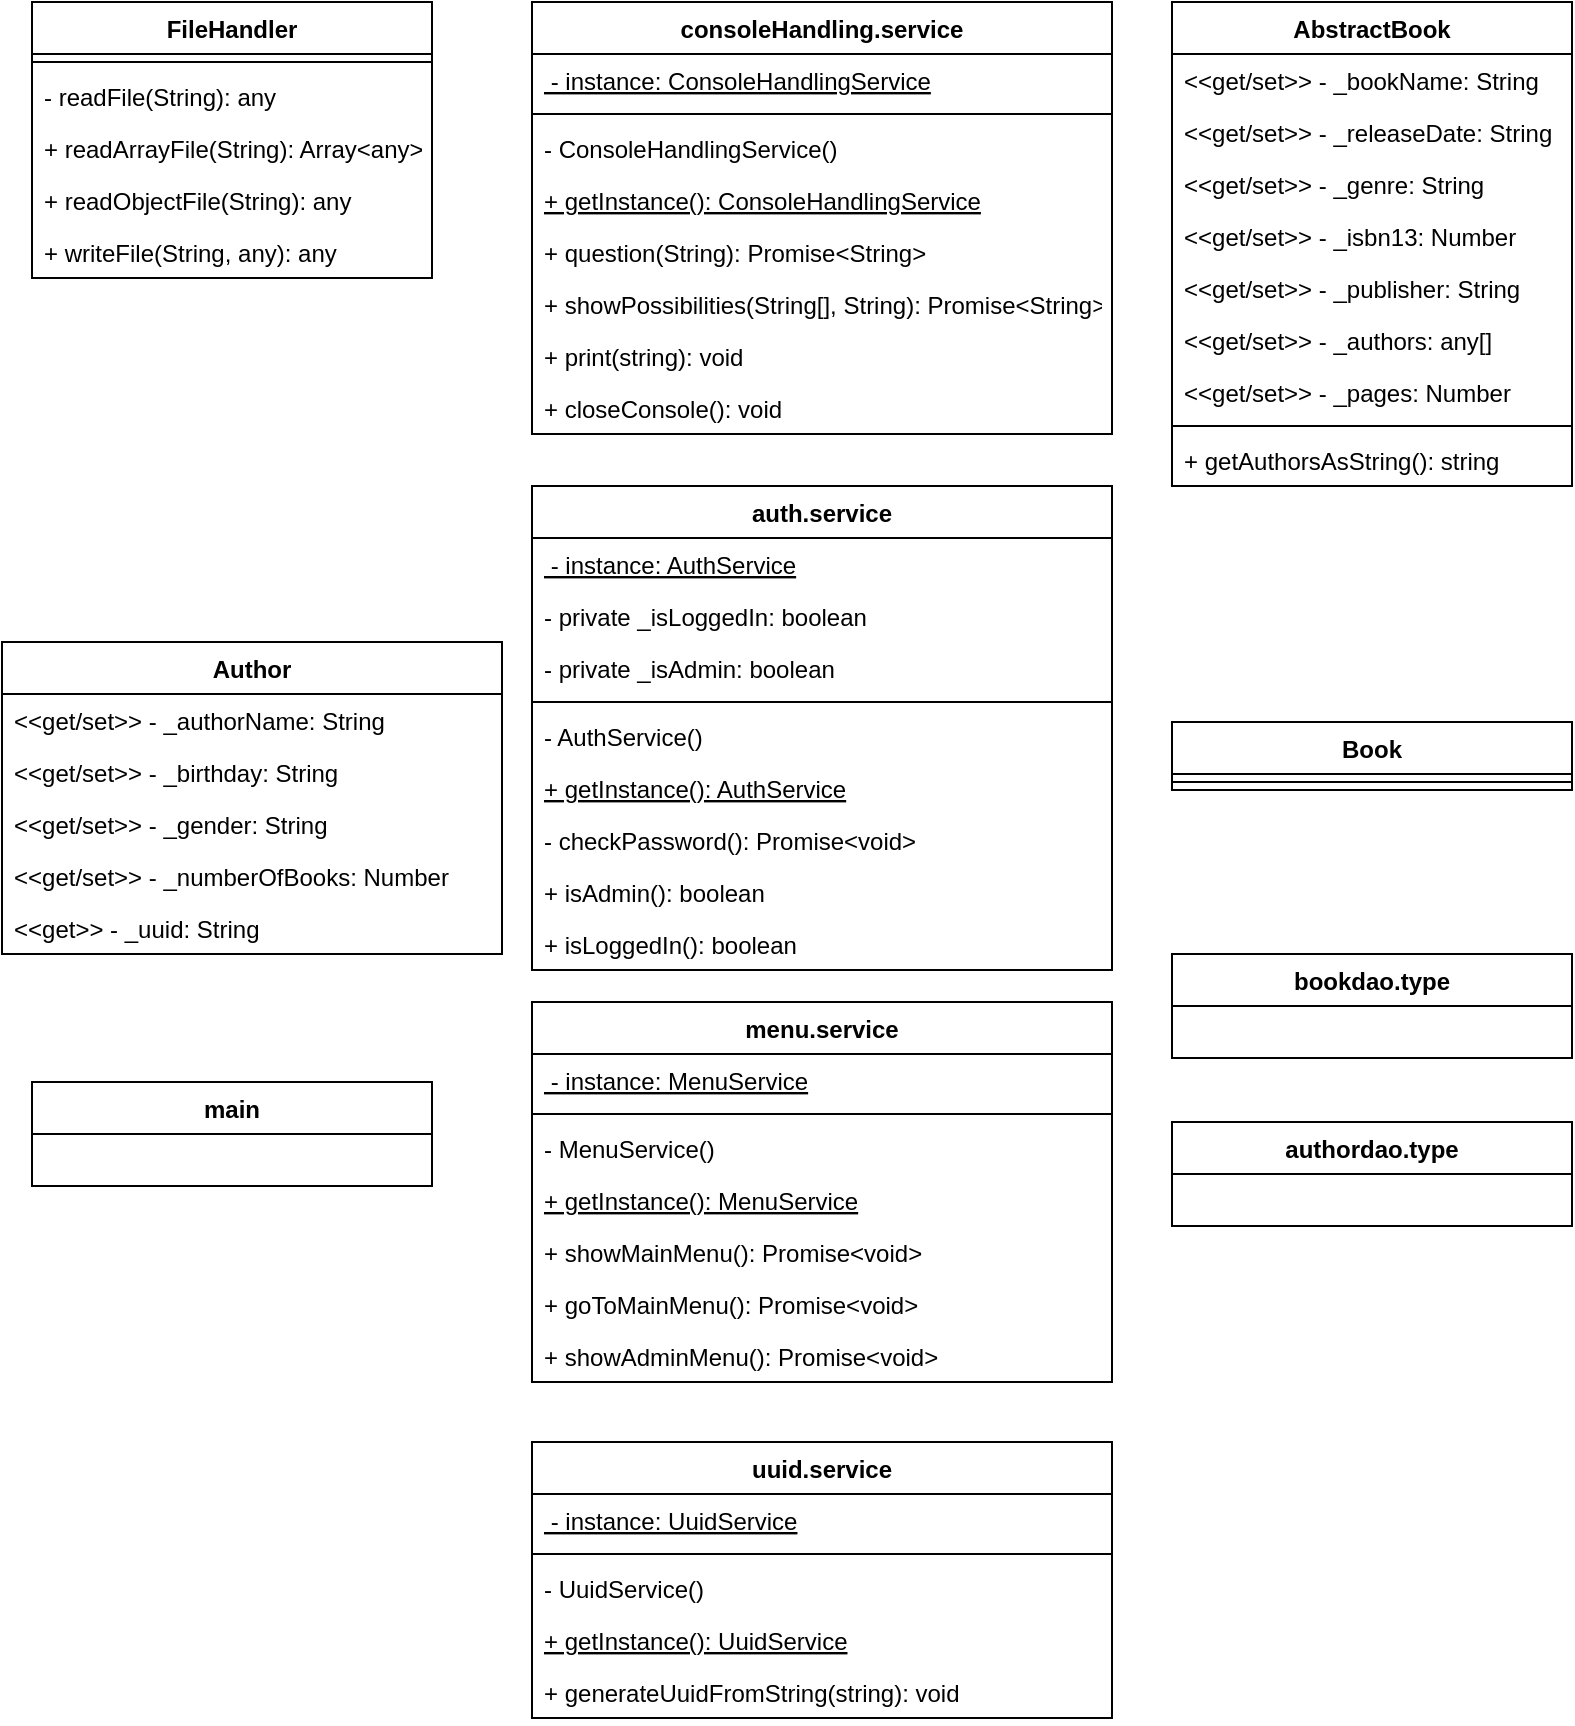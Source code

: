 <mxfile version="14.3.0" type="device"><diagram id="D_d6dEZdiuD_T-xBaDnf" name="Page-1"><mxGraphModel dx="905" dy="5684" grid="1" gridSize="10" guides="1" tooltips="1" connect="1" arrows="1" fold="1" page="1" pageScale="1" pageWidth="3300" pageHeight="4681" math="0" shadow="0"><root><mxCell id="0"/><mxCell id="1" parent="0"/><mxCell id="TzKdDSwcefiq44mJX8DL-1" value="Author" style="swimlane;fontStyle=1;align=center;verticalAlign=top;childLayout=stackLayout;horizontal=1;startSize=26;horizontalStack=0;resizeParent=1;resizeParentMax=0;resizeLast=0;collapsible=1;marginBottom=0;" parent="1" vertex="1"><mxGeometry x="25" y="240" width="250" height="156" as="geometry"><mxRectangle x="330" y="310" width="70" height="26" as="alternateBounds"/></mxGeometry></mxCell><mxCell id="TzKdDSwcefiq44mJX8DL-5" value="&lt;&lt;get/set&gt;&gt; - _authorName: String" style="text;strokeColor=none;fillColor=none;align=left;verticalAlign=top;spacingLeft=4;spacingRight=4;overflow=hidden;rotatable=0;points=[[0,0.5],[1,0.5]];portConstraint=eastwest;" parent="TzKdDSwcefiq44mJX8DL-1" vertex="1"><mxGeometry y="26" width="250" height="26" as="geometry"/></mxCell><mxCell id="TzKdDSwcefiq44mJX8DL-9" value="&lt;&lt;get/set&gt;&gt; - _birthday: String" style="text;strokeColor=none;fillColor=none;align=left;verticalAlign=top;spacingLeft=4;spacingRight=4;overflow=hidden;rotatable=0;points=[[0,0.5],[1,0.5]];portConstraint=eastwest;" parent="TzKdDSwcefiq44mJX8DL-1" vertex="1"><mxGeometry y="52" width="250" height="26" as="geometry"/></mxCell><mxCell id="TzKdDSwcefiq44mJX8DL-11" value="&lt;&lt;get/set&gt;&gt; - _gender: String" style="text;strokeColor=none;fillColor=none;align=left;verticalAlign=top;spacingLeft=4;spacingRight=4;overflow=hidden;rotatable=0;points=[[0,0.5],[1,0.5]];portConstraint=eastwest;" parent="TzKdDSwcefiq44mJX8DL-1" vertex="1"><mxGeometry y="78" width="250" height="26" as="geometry"/></mxCell><mxCell id="TzKdDSwcefiq44mJX8DL-10" value="&lt;&lt;get/set&gt;&gt; - _numberOfBooks: Number" style="text;strokeColor=none;fillColor=none;align=left;verticalAlign=top;spacingLeft=4;spacingRight=4;overflow=hidden;rotatable=0;points=[[0,0.5],[1,0.5]];portConstraint=eastwest;" parent="TzKdDSwcefiq44mJX8DL-1" vertex="1"><mxGeometry y="104" width="250" height="26" as="geometry"/></mxCell><mxCell id="SjOfG-8RJfrETuMp3IB1-6" value="&lt;&lt;get&gt;&gt; - _uuid: String" style="text;strokeColor=none;fillColor=none;align=left;verticalAlign=top;spacingLeft=4;spacingRight=4;overflow=hidden;rotatable=0;points=[[0,0.5],[1,0.5]];portConstraint=eastwest;" vertex="1" parent="TzKdDSwcefiq44mJX8DL-1"><mxGeometry y="130" width="250" height="26" as="geometry"/></mxCell><mxCell id="SjOfG-8RJfrETuMp3IB1-7" value="AbstractBook" style="swimlane;fontStyle=1;align=center;verticalAlign=top;childLayout=stackLayout;horizontal=1;startSize=26;horizontalStack=0;resizeParent=1;resizeParentMax=0;resizeLast=0;collapsible=1;marginBottom=0;" vertex="1" parent="1"><mxGeometry x="610" y="-80" width="200" height="242" as="geometry"/></mxCell><mxCell id="TzKdDSwcefiq44mJX8DL-24" value="&lt;&lt;get/set&gt;&gt; - _bookName: String" style="text;strokeColor=none;fillColor=none;align=left;verticalAlign=top;spacingLeft=4;spacingRight=4;overflow=hidden;rotatable=0;points=[[0,0.5],[1,0.5]];portConstraint=eastwest;" parent="SjOfG-8RJfrETuMp3IB1-7" vertex="1"><mxGeometry y="26" width="200" height="26" as="geometry"/></mxCell><mxCell id="TzKdDSwcefiq44mJX8DL-25" value="&lt;&lt;get/set&gt;&gt; - _releaseDate: String" style="text;strokeColor=none;fillColor=none;align=left;verticalAlign=top;spacingLeft=4;spacingRight=4;overflow=hidden;rotatable=0;points=[[0,0.5],[1,0.5]];portConstraint=eastwest;" parent="SjOfG-8RJfrETuMp3IB1-7" vertex="1"><mxGeometry y="52" width="200" height="26" as="geometry"/></mxCell><mxCell id="TzKdDSwcefiq44mJX8DL-61" value="&lt;&lt;get/set&gt;&gt; - _genre: String" style="text;strokeColor=none;fillColor=none;align=left;verticalAlign=top;spacingLeft=4;spacingRight=4;overflow=hidden;rotatable=0;points=[[0,0.5],[1,0.5]];portConstraint=eastwest;" parent="SjOfG-8RJfrETuMp3IB1-7" vertex="1"><mxGeometry y="78" width="200" height="26" as="geometry"/></mxCell><mxCell id="TzKdDSwcefiq44mJX8DL-60" value="&lt;&lt;get/set&gt;&gt; - _isbn13: Number" style="text;strokeColor=none;fillColor=none;align=left;verticalAlign=top;spacingLeft=4;spacingRight=4;overflow=hidden;rotatable=0;points=[[0,0.5],[1,0.5]];portConstraint=eastwest;" parent="SjOfG-8RJfrETuMp3IB1-7" vertex="1"><mxGeometry y="104" width="200" height="26" as="geometry"/></mxCell><mxCell id="TzKdDSwcefiq44mJX8DL-27" value="&lt;&lt;get/set&gt;&gt; - _publisher: String" style="text;strokeColor=none;fillColor=none;align=left;verticalAlign=top;spacingLeft=4;spacingRight=4;overflow=hidden;rotatable=0;points=[[0,0.5],[1,0.5]];portConstraint=eastwest;" parent="SjOfG-8RJfrETuMp3IB1-7" vertex="1"><mxGeometry y="130" width="200" height="26" as="geometry"/></mxCell><mxCell id="TzKdDSwcefiq44mJX8DL-26" value="&lt;&lt;get/set&gt;&gt; - _authors: any[]" style="text;strokeColor=none;fillColor=none;align=left;verticalAlign=top;spacingLeft=4;spacingRight=4;overflow=hidden;rotatable=0;points=[[0,0.5],[1,0.5]];portConstraint=eastwest;" parent="SjOfG-8RJfrETuMp3IB1-7" vertex="1"><mxGeometry y="156" width="200" height="26" as="geometry"/></mxCell><mxCell id="TzKdDSwcefiq44mJX8DL-62" value="&lt;&lt;get/set&gt;&gt; - _pages: Number" style="text;strokeColor=none;fillColor=none;align=left;verticalAlign=top;spacingLeft=4;spacingRight=4;overflow=hidden;rotatable=0;points=[[0,0.5],[1,0.5]];portConstraint=eastwest;" parent="SjOfG-8RJfrETuMp3IB1-7" vertex="1"><mxGeometry y="182" width="200" height="26" as="geometry"/></mxCell><mxCell id="SjOfG-8RJfrETuMp3IB1-9" value="" style="line;strokeWidth=1;fillColor=none;align=left;verticalAlign=middle;spacingTop=-1;spacingLeft=3;spacingRight=3;rotatable=0;labelPosition=right;points=[];portConstraint=eastwest;" vertex="1" parent="SjOfG-8RJfrETuMp3IB1-7"><mxGeometry y="208" width="200" height="8" as="geometry"/></mxCell><mxCell id="SjOfG-8RJfrETuMp3IB1-10" value="+ getAuthorsAsString(): string" style="text;strokeColor=none;fillColor=none;align=left;verticalAlign=top;spacingLeft=4;spacingRight=4;overflow=hidden;rotatable=0;points=[[0,0.5],[1,0.5]];portConstraint=eastwest;" vertex="1" parent="SjOfG-8RJfrETuMp3IB1-7"><mxGeometry y="216" width="200" height="26" as="geometry"/></mxCell><mxCell id="SjOfG-8RJfrETuMp3IB1-11" value="Book" style="swimlane;fontStyle=1;align=center;verticalAlign=top;childLayout=stackLayout;horizontal=1;startSize=26;horizontalStack=0;resizeParent=1;resizeParentMax=0;resizeLast=0;collapsible=1;marginBottom=0;" vertex="1" parent="1"><mxGeometry x="610" y="280" width="200" height="34" as="geometry"/></mxCell><mxCell id="SjOfG-8RJfrETuMp3IB1-19" value="" style="line;strokeWidth=1;fillColor=none;align=left;verticalAlign=middle;spacingTop=-1;spacingLeft=3;spacingRight=3;rotatable=0;labelPosition=right;points=[];portConstraint=eastwest;" vertex="1" parent="SjOfG-8RJfrETuMp3IB1-11"><mxGeometry y="26" width="200" height="8" as="geometry"/></mxCell><mxCell id="SjOfG-8RJfrETuMp3IB1-21" value="FileHandler" style="swimlane;fontStyle=1;align=center;verticalAlign=top;childLayout=stackLayout;horizontal=1;startSize=26;horizontalStack=0;resizeParent=1;resizeParentMax=0;resizeLast=0;collapsible=1;marginBottom=0;" vertex="1" parent="1"><mxGeometry x="40" y="-80" width="200" height="138" as="geometry"/></mxCell><mxCell id="SjOfG-8RJfrETuMp3IB1-29" value="" style="line;strokeWidth=1;fillColor=none;align=left;verticalAlign=middle;spacingTop=-1;spacingLeft=3;spacingRight=3;rotatable=0;labelPosition=right;points=[];portConstraint=eastwest;" vertex="1" parent="SjOfG-8RJfrETuMp3IB1-21"><mxGeometry y="26" width="200" height="8" as="geometry"/></mxCell><mxCell id="SjOfG-8RJfrETuMp3IB1-30" value="- readFile(String): any" style="text;strokeColor=none;fillColor=none;align=left;verticalAlign=top;spacingLeft=4;spacingRight=4;overflow=hidden;rotatable=0;points=[[0,0.5],[1,0.5]];portConstraint=eastwest;" vertex="1" parent="SjOfG-8RJfrETuMp3IB1-21"><mxGeometry y="34" width="200" height="26" as="geometry"/></mxCell><mxCell id="SjOfG-8RJfrETuMp3IB1-31" value="+ readArrayFile(String): Array&lt;any&gt;" style="text;strokeColor=none;fillColor=none;align=left;verticalAlign=top;spacingLeft=4;spacingRight=4;overflow=hidden;rotatable=0;points=[[0,0.5],[1,0.5]];portConstraint=eastwest;" vertex="1" parent="SjOfG-8RJfrETuMp3IB1-21"><mxGeometry y="60" width="200" height="26" as="geometry"/></mxCell><mxCell id="SjOfG-8RJfrETuMp3IB1-40" value="+ readObjectFile(String): any" style="text;strokeColor=none;fillColor=none;align=left;verticalAlign=top;spacingLeft=4;spacingRight=4;overflow=hidden;rotatable=0;points=[[0,0.5],[1,0.5]];portConstraint=eastwest;" vertex="1" parent="SjOfG-8RJfrETuMp3IB1-21"><mxGeometry y="86" width="200" height="26" as="geometry"/></mxCell><mxCell id="SjOfG-8RJfrETuMp3IB1-41" value="+ writeFile(String, any): any" style="text;strokeColor=none;fillColor=none;align=left;verticalAlign=top;spacingLeft=4;spacingRight=4;overflow=hidden;rotatable=0;points=[[0,0.5],[1,0.5]];portConstraint=eastwest;" vertex="1" parent="SjOfG-8RJfrETuMp3IB1-21"><mxGeometry y="112" width="200" height="26" as="geometry"/></mxCell><mxCell id="SjOfG-8RJfrETuMp3IB1-42" value="consoleHandling.service" style="swimlane;fontStyle=1;align=center;verticalAlign=top;childLayout=stackLayout;horizontal=1;startSize=26;horizontalStack=0;resizeParent=1;resizeParentMax=0;resizeLast=0;collapsible=1;marginBottom=0;" vertex="1" parent="1"><mxGeometry x="290" y="-80" width="290" height="216" as="geometry"/></mxCell><mxCell id="SjOfG-8RJfrETuMp3IB1-49" value=" - instance: ConsoleHandlingService" style="text;strokeColor=none;fillColor=none;align=left;verticalAlign=top;spacingLeft=4;spacingRight=4;overflow=hidden;rotatable=0;points=[[0,0.5],[1,0.5]];portConstraint=eastwest;fontStyle=4" vertex="1" parent="SjOfG-8RJfrETuMp3IB1-42"><mxGeometry y="26" width="290" height="26" as="geometry"/></mxCell><mxCell id="SjOfG-8RJfrETuMp3IB1-50" value="" style="line;strokeWidth=1;fillColor=none;align=left;verticalAlign=middle;spacingTop=-1;spacingLeft=3;spacingRight=3;rotatable=0;labelPosition=right;points=[];portConstraint=eastwest;" vertex="1" parent="SjOfG-8RJfrETuMp3IB1-42"><mxGeometry y="52" width="290" height="8" as="geometry"/></mxCell><mxCell id="SjOfG-8RJfrETuMp3IB1-52" value="- ConsoleHandlingService()" style="text;strokeColor=none;fillColor=none;align=left;verticalAlign=top;spacingLeft=4;spacingRight=4;overflow=hidden;rotatable=0;points=[[0,0.5],[1,0.5]];portConstraint=eastwest;" vertex="1" parent="SjOfG-8RJfrETuMp3IB1-42"><mxGeometry y="60" width="290" height="26" as="geometry"/></mxCell><mxCell id="SjOfG-8RJfrETuMp3IB1-51" value="+ getInstance(): ConsoleHandlingService" style="text;strokeColor=none;fillColor=none;align=left;verticalAlign=top;spacingLeft=4;spacingRight=4;overflow=hidden;rotatable=0;points=[[0,0.5],[1,0.5]];portConstraint=eastwest;fontStyle=4" vertex="1" parent="SjOfG-8RJfrETuMp3IB1-42"><mxGeometry y="86" width="290" height="26" as="geometry"/></mxCell><mxCell id="SjOfG-8RJfrETuMp3IB1-53" value="+ question(String): Promise&lt;String&gt;" style="text;strokeColor=none;fillColor=none;align=left;verticalAlign=top;spacingLeft=4;spacingRight=4;overflow=hidden;rotatable=0;points=[[0,0.5],[1,0.5]];portConstraint=eastwest;" vertex="1" parent="SjOfG-8RJfrETuMp3IB1-42"><mxGeometry y="112" width="290" height="26" as="geometry"/></mxCell><mxCell id="SjOfG-8RJfrETuMp3IB1-54" value="+ showPossibilities(String[], String): Promise&lt;String&gt;" style="text;strokeColor=none;fillColor=none;align=left;verticalAlign=top;spacingLeft=4;spacingRight=4;overflow=hidden;rotatable=0;points=[[0,0.5],[1,0.5]];portConstraint=eastwest;" vertex="1" parent="SjOfG-8RJfrETuMp3IB1-42"><mxGeometry y="138" width="290" height="26" as="geometry"/></mxCell><mxCell id="SjOfG-8RJfrETuMp3IB1-55" value="+ print(string): void" style="text;strokeColor=none;fillColor=none;align=left;verticalAlign=top;spacingLeft=4;spacingRight=4;overflow=hidden;rotatable=0;points=[[0,0.5],[1,0.5]];portConstraint=eastwest;" vertex="1" parent="SjOfG-8RJfrETuMp3IB1-42"><mxGeometry y="164" width="290" height="26" as="geometry"/></mxCell><mxCell id="SjOfG-8RJfrETuMp3IB1-56" value="+ closeConsole(): void" style="text;strokeColor=none;fillColor=none;align=left;verticalAlign=top;spacingLeft=4;spacingRight=4;overflow=hidden;rotatable=0;points=[[0,0.5],[1,0.5]];portConstraint=eastwest;" vertex="1" parent="SjOfG-8RJfrETuMp3IB1-42"><mxGeometry y="190" width="290" height="26" as="geometry"/></mxCell><mxCell id="SjOfG-8RJfrETuMp3IB1-57" value="auth.service" style="swimlane;fontStyle=1;align=center;verticalAlign=top;childLayout=stackLayout;horizontal=1;startSize=26;horizontalStack=0;resizeParent=1;resizeParentMax=0;resizeLast=0;collapsible=1;marginBottom=0;" vertex="1" parent="1"><mxGeometry x="290" y="162" width="290" height="242" as="geometry"/></mxCell><mxCell id="SjOfG-8RJfrETuMp3IB1-58" value=" - instance: AuthService" style="text;strokeColor=none;fillColor=none;align=left;verticalAlign=top;spacingLeft=4;spacingRight=4;overflow=hidden;rotatable=0;points=[[0,0.5],[1,0.5]];portConstraint=eastwest;fontStyle=4" vertex="1" parent="SjOfG-8RJfrETuMp3IB1-57"><mxGeometry y="26" width="290" height="26" as="geometry"/></mxCell><mxCell id="SjOfG-8RJfrETuMp3IB1-67" value="- private _isLoggedIn: boolean" style="text;strokeColor=none;fillColor=none;align=left;verticalAlign=top;spacingLeft=4;spacingRight=4;overflow=hidden;rotatable=0;points=[[0,0.5],[1,0.5]];portConstraint=eastwest;fontStyle=0" vertex="1" parent="SjOfG-8RJfrETuMp3IB1-57"><mxGeometry y="52" width="290" height="26" as="geometry"/></mxCell><mxCell id="SjOfG-8RJfrETuMp3IB1-68" value="- private _isAdmin: boolean" style="text;strokeColor=none;fillColor=none;align=left;verticalAlign=top;spacingLeft=4;spacingRight=4;overflow=hidden;rotatable=0;points=[[0,0.5],[1,0.5]];portConstraint=eastwest;fontStyle=0" vertex="1" parent="SjOfG-8RJfrETuMp3IB1-57"><mxGeometry y="78" width="290" height="26" as="geometry"/></mxCell><mxCell id="SjOfG-8RJfrETuMp3IB1-59" value="" style="line;strokeWidth=1;fillColor=none;align=left;verticalAlign=middle;spacingTop=-1;spacingLeft=3;spacingRight=3;rotatable=0;labelPosition=right;points=[];portConstraint=eastwest;" vertex="1" parent="SjOfG-8RJfrETuMp3IB1-57"><mxGeometry y="104" width="290" height="8" as="geometry"/></mxCell><mxCell id="SjOfG-8RJfrETuMp3IB1-60" value="- AuthService()" style="text;strokeColor=none;fillColor=none;align=left;verticalAlign=top;spacingLeft=4;spacingRight=4;overflow=hidden;rotatable=0;points=[[0,0.5],[1,0.5]];portConstraint=eastwest;" vertex="1" parent="SjOfG-8RJfrETuMp3IB1-57"><mxGeometry y="112" width="290" height="26" as="geometry"/></mxCell><mxCell id="SjOfG-8RJfrETuMp3IB1-61" value="+ getInstance(): AuthService" style="text;strokeColor=none;fillColor=none;align=left;verticalAlign=top;spacingLeft=4;spacingRight=4;overflow=hidden;rotatable=0;points=[[0,0.5],[1,0.5]];portConstraint=eastwest;fontStyle=4" vertex="1" parent="SjOfG-8RJfrETuMp3IB1-57"><mxGeometry y="138" width="290" height="26" as="geometry"/></mxCell><mxCell id="SjOfG-8RJfrETuMp3IB1-69" value="- checkPassword(): Promise&lt;void&gt;" style="text;strokeColor=none;fillColor=none;align=left;verticalAlign=top;spacingLeft=4;spacingRight=4;overflow=hidden;rotatable=0;points=[[0,0.5],[1,0.5]];portConstraint=eastwest;" vertex="1" parent="SjOfG-8RJfrETuMp3IB1-57"><mxGeometry y="164" width="290" height="26" as="geometry"/></mxCell><mxCell id="SjOfG-8RJfrETuMp3IB1-70" value="+ isAdmin(): boolean" style="text;strokeColor=none;fillColor=none;align=left;verticalAlign=top;spacingLeft=4;spacingRight=4;overflow=hidden;rotatable=0;points=[[0,0.5],[1,0.5]];portConstraint=eastwest;" vertex="1" parent="SjOfG-8RJfrETuMp3IB1-57"><mxGeometry y="190" width="290" height="26" as="geometry"/></mxCell><mxCell id="SjOfG-8RJfrETuMp3IB1-71" value="+ isLoggedIn(): boolean" style="text;strokeColor=none;fillColor=none;align=left;verticalAlign=top;spacingLeft=4;spacingRight=4;overflow=hidden;rotatable=0;points=[[0,0.5],[1,0.5]];portConstraint=eastwest;" vertex="1" parent="SjOfG-8RJfrETuMp3IB1-57"><mxGeometry y="216" width="290" height="26" as="geometry"/></mxCell><mxCell id="SjOfG-8RJfrETuMp3IB1-72" value="menu.service" style="swimlane;fontStyle=1;align=center;verticalAlign=top;childLayout=stackLayout;horizontal=1;startSize=26;horizontalStack=0;resizeParent=1;resizeParentMax=0;resizeLast=0;collapsible=1;marginBottom=0;" vertex="1" parent="1"><mxGeometry x="290" y="420" width="290" height="190" as="geometry"/></mxCell><mxCell id="SjOfG-8RJfrETuMp3IB1-73" value=" - instance: MenuService" style="text;strokeColor=none;fillColor=none;align=left;verticalAlign=top;spacingLeft=4;spacingRight=4;overflow=hidden;rotatable=0;points=[[0,0.5],[1,0.5]];portConstraint=eastwest;fontStyle=4" vertex="1" parent="SjOfG-8RJfrETuMp3IB1-72"><mxGeometry y="26" width="290" height="26" as="geometry"/></mxCell><mxCell id="SjOfG-8RJfrETuMp3IB1-76" value="" style="line;strokeWidth=1;fillColor=none;align=left;verticalAlign=middle;spacingTop=-1;spacingLeft=3;spacingRight=3;rotatable=0;labelPosition=right;points=[];portConstraint=eastwest;" vertex="1" parent="SjOfG-8RJfrETuMp3IB1-72"><mxGeometry y="52" width="290" height="8" as="geometry"/></mxCell><mxCell id="SjOfG-8RJfrETuMp3IB1-77" value="- MenuService()" style="text;strokeColor=none;fillColor=none;align=left;verticalAlign=top;spacingLeft=4;spacingRight=4;overflow=hidden;rotatable=0;points=[[0,0.5],[1,0.5]];portConstraint=eastwest;" vertex="1" parent="SjOfG-8RJfrETuMp3IB1-72"><mxGeometry y="60" width="290" height="26" as="geometry"/></mxCell><mxCell id="SjOfG-8RJfrETuMp3IB1-78" value="+ getInstance(): MenuService" style="text;strokeColor=none;fillColor=none;align=left;verticalAlign=top;spacingLeft=4;spacingRight=4;overflow=hidden;rotatable=0;points=[[0,0.5],[1,0.5]];portConstraint=eastwest;fontStyle=4" vertex="1" parent="SjOfG-8RJfrETuMp3IB1-72"><mxGeometry y="86" width="290" height="26" as="geometry"/></mxCell><mxCell id="SjOfG-8RJfrETuMp3IB1-79" value="+ showMainMenu(): Promise&lt;void&gt;" style="text;strokeColor=none;fillColor=none;align=left;verticalAlign=top;spacingLeft=4;spacingRight=4;overflow=hidden;rotatable=0;points=[[0,0.5],[1,0.5]];portConstraint=eastwest;" vertex="1" parent="SjOfG-8RJfrETuMp3IB1-72"><mxGeometry y="112" width="290" height="26" as="geometry"/></mxCell><mxCell id="SjOfG-8RJfrETuMp3IB1-82" value="+ goToMainMenu(): Promise&lt;void&gt;" style="text;strokeColor=none;fillColor=none;align=left;verticalAlign=top;spacingLeft=4;spacingRight=4;overflow=hidden;rotatable=0;points=[[0,0.5],[1,0.5]];portConstraint=eastwest;" vertex="1" parent="SjOfG-8RJfrETuMp3IB1-72"><mxGeometry y="138" width="290" height="26" as="geometry"/></mxCell><mxCell id="SjOfG-8RJfrETuMp3IB1-83" value="+ showAdminMenu(): Promise&lt;void&gt;" style="text;strokeColor=none;fillColor=none;align=left;verticalAlign=top;spacingLeft=4;spacingRight=4;overflow=hidden;rotatable=0;points=[[0,0.5],[1,0.5]];portConstraint=eastwest;" vertex="1" parent="SjOfG-8RJfrETuMp3IB1-72"><mxGeometry y="164" width="290" height="26" as="geometry"/></mxCell><mxCell id="SjOfG-8RJfrETuMp3IB1-84" value="uuid.service" style="swimlane;fontStyle=1;align=center;verticalAlign=top;childLayout=stackLayout;horizontal=1;startSize=26;horizontalStack=0;resizeParent=1;resizeParentMax=0;resizeLast=0;collapsible=1;marginBottom=0;" vertex="1" parent="1"><mxGeometry x="290" y="640" width="290" height="138" as="geometry"/></mxCell><mxCell id="SjOfG-8RJfrETuMp3IB1-85" value=" - instance: UuidService" style="text;strokeColor=none;fillColor=none;align=left;verticalAlign=top;spacingLeft=4;spacingRight=4;overflow=hidden;rotatable=0;points=[[0,0.5],[1,0.5]];portConstraint=eastwest;fontStyle=4" vertex="1" parent="SjOfG-8RJfrETuMp3IB1-84"><mxGeometry y="26" width="290" height="26" as="geometry"/></mxCell><mxCell id="SjOfG-8RJfrETuMp3IB1-86" value="" style="line;strokeWidth=1;fillColor=none;align=left;verticalAlign=middle;spacingTop=-1;spacingLeft=3;spacingRight=3;rotatable=0;labelPosition=right;points=[];portConstraint=eastwest;" vertex="1" parent="SjOfG-8RJfrETuMp3IB1-84"><mxGeometry y="52" width="290" height="8" as="geometry"/></mxCell><mxCell id="SjOfG-8RJfrETuMp3IB1-87" value="- UuidService()" style="text;strokeColor=none;fillColor=none;align=left;verticalAlign=top;spacingLeft=4;spacingRight=4;overflow=hidden;rotatable=0;points=[[0,0.5],[1,0.5]];portConstraint=eastwest;" vertex="1" parent="SjOfG-8RJfrETuMp3IB1-84"><mxGeometry y="60" width="290" height="26" as="geometry"/></mxCell><mxCell id="SjOfG-8RJfrETuMp3IB1-88" value="+ getInstance(): UuidService" style="text;strokeColor=none;fillColor=none;align=left;verticalAlign=top;spacingLeft=4;spacingRight=4;overflow=hidden;rotatable=0;points=[[0,0.5],[1,0.5]];portConstraint=eastwest;fontStyle=4" vertex="1" parent="SjOfG-8RJfrETuMp3IB1-84"><mxGeometry y="86" width="290" height="26" as="geometry"/></mxCell><mxCell id="SjOfG-8RJfrETuMp3IB1-89" value="+ generateUuidFromString(string): void" style="text;strokeColor=none;fillColor=none;align=left;verticalAlign=top;spacingLeft=4;spacingRight=4;overflow=hidden;rotatable=0;points=[[0,0.5],[1,0.5]];portConstraint=eastwest;" vertex="1" parent="SjOfG-8RJfrETuMp3IB1-84"><mxGeometry y="112" width="290" height="26" as="geometry"/></mxCell><mxCell id="SjOfG-8RJfrETuMp3IB1-92" value="main" style="swimlane;fontStyle=1;align=center;verticalAlign=top;childLayout=stackLayout;horizontal=1;startSize=26;horizontalStack=0;resizeParent=1;resizeParentMax=0;resizeLast=0;collapsible=1;marginBottom=0;" vertex="1" parent="1"><mxGeometry x="40" y="460" width="200" height="52" as="geometry"><mxRectangle x="330" y="310" width="70" height="26" as="alternateBounds"/></mxGeometry></mxCell><mxCell id="SjOfG-8RJfrETuMp3IB1-98" value="authordao.type" style="swimlane;fontStyle=1;align=center;verticalAlign=top;childLayout=stackLayout;horizontal=1;startSize=26;horizontalStack=0;resizeParent=1;resizeParentMax=0;resizeLast=0;collapsible=1;marginBottom=0;" vertex="1" parent="1"><mxGeometry x="610" y="480" width="200" height="52" as="geometry"><mxRectangle x="330" y="310" width="70" height="26" as="alternateBounds"/></mxGeometry></mxCell><mxCell id="SjOfG-8RJfrETuMp3IB1-99" value="bookdao.type" style="swimlane;fontStyle=1;align=center;verticalAlign=top;childLayout=stackLayout;horizontal=1;startSize=26;horizontalStack=0;resizeParent=1;resizeParentMax=0;resizeLast=0;collapsible=1;marginBottom=0;" vertex="1" parent="1"><mxGeometry x="610" y="396" width="200" height="52" as="geometry"><mxRectangle x="330" y="310" width="70" height="26" as="alternateBounds"/></mxGeometry></mxCell></root></mxGraphModel></diagram></mxfile>